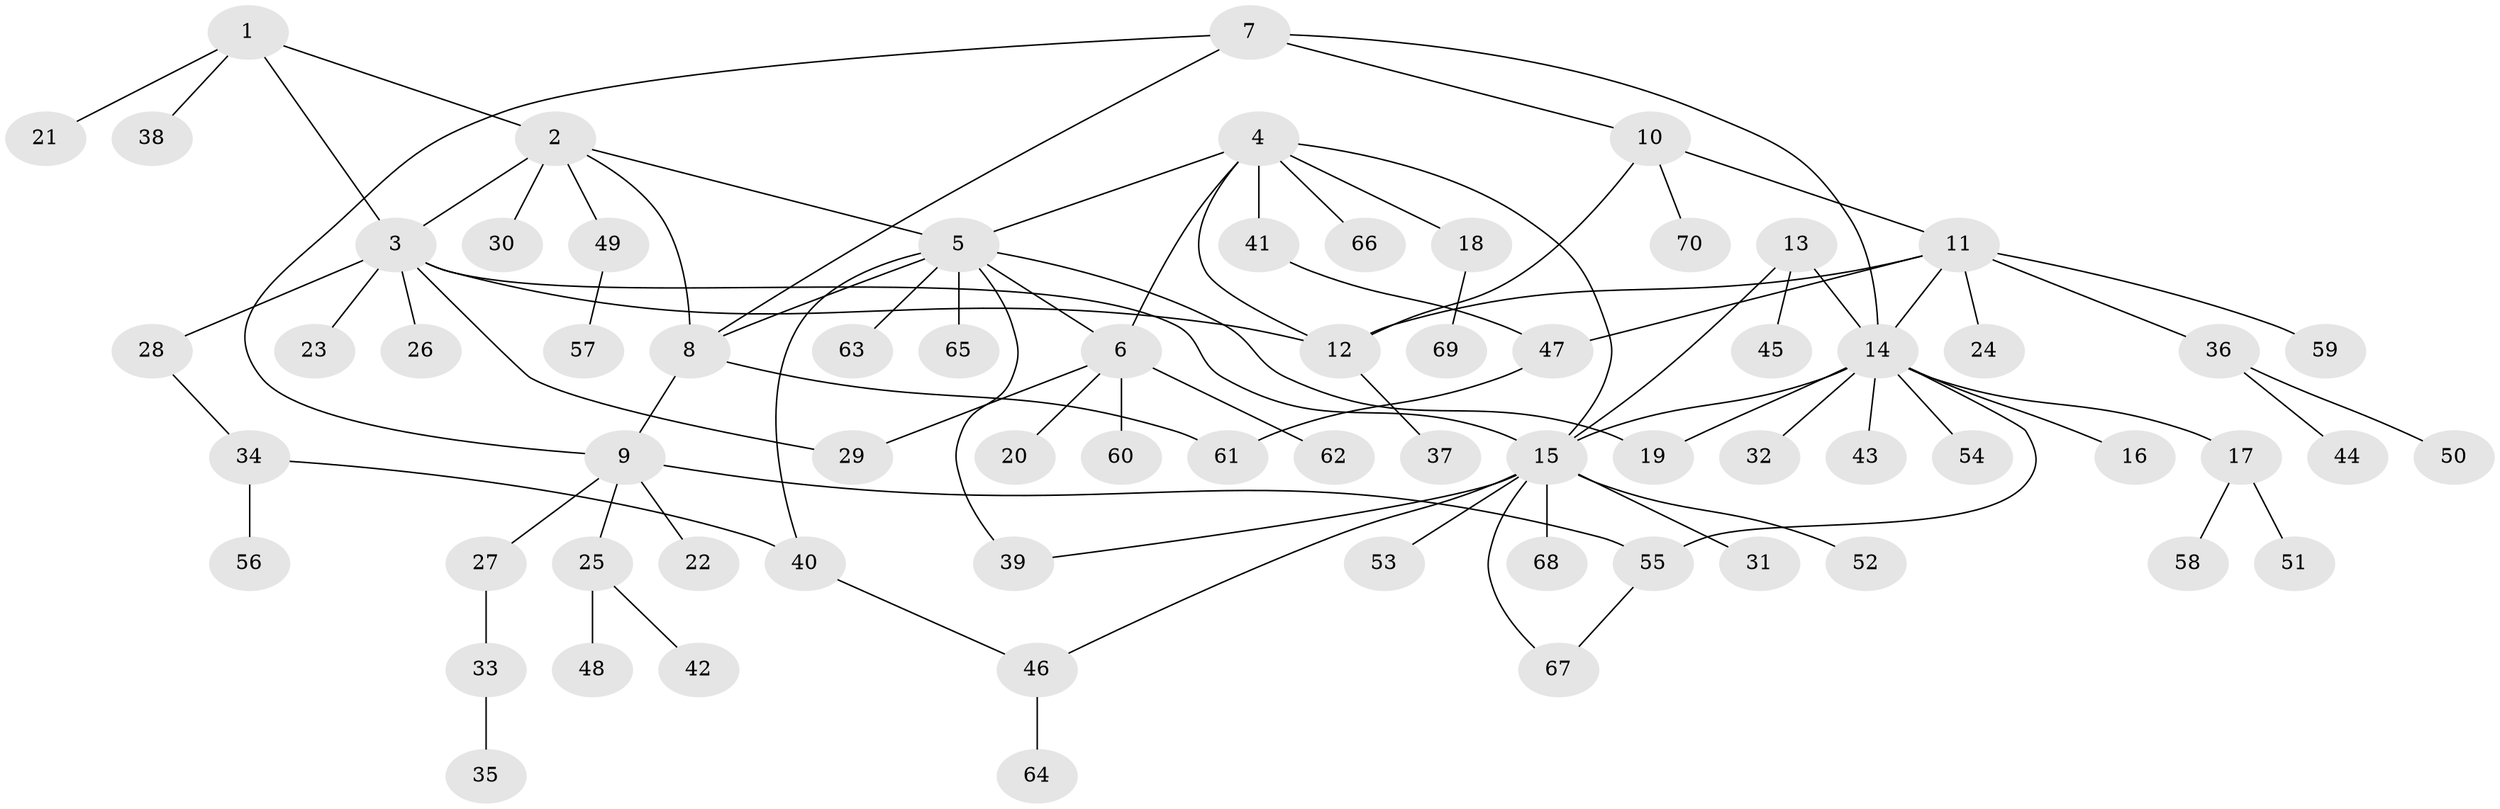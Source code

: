 // coarse degree distribution, {7: 0.018867924528301886, 6: 0.05660377358490566, 8: 0.03773584905660377, 12: 0.03773584905660377, 2: 0.22641509433962265, 11: 0.018867924528301886, 1: 0.5660377358490566, 3: 0.03773584905660377}
// Generated by graph-tools (version 1.1) at 2025/24/03/03/25 07:24:12]
// undirected, 70 vertices, 89 edges
graph export_dot {
graph [start="1"]
  node [color=gray90,style=filled];
  1;
  2;
  3;
  4;
  5;
  6;
  7;
  8;
  9;
  10;
  11;
  12;
  13;
  14;
  15;
  16;
  17;
  18;
  19;
  20;
  21;
  22;
  23;
  24;
  25;
  26;
  27;
  28;
  29;
  30;
  31;
  32;
  33;
  34;
  35;
  36;
  37;
  38;
  39;
  40;
  41;
  42;
  43;
  44;
  45;
  46;
  47;
  48;
  49;
  50;
  51;
  52;
  53;
  54;
  55;
  56;
  57;
  58;
  59;
  60;
  61;
  62;
  63;
  64;
  65;
  66;
  67;
  68;
  69;
  70;
  1 -- 2;
  1 -- 3;
  1 -- 21;
  1 -- 38;
  2 -- 3;
  2 -- 5;
  2 -- 8;
  2 -- 30;
  2 -- 49;
  3 -- 12;
  3 -- 15;
  3 -- 23;
  3 -- 26;
  3 -- 28;
  3 -- 29;
  4 -- 5;
  4 -- 6;
  4 -- 12;
  4 -- 15;
  4 -- 18;
  4 -- 41;
  4 -- 66;
  5 -- 6;
  5 -- 8;
  5 -- 19;
  5 -- 39;
  5 -- 40;
  5 -- 63;
  5 -- 65;
  6 -- 20;
  6 -- 29;
  6 -- 60;
  6 -- 62;
  7 -- 8;
  7 -- 9;
  7 -- 10;
  7 -- 14;
  8 -- 9;
  8 -- 61;
  9 -- 22;
  9 -- 25;
  9 -- 27;
  9 -- 55;
  10 -- 11;
  10 -- 12;
  10 -- 70;
  11 -- 12;
  11 -- 14;
  11 -- 24;
  11 -- 36;
  11 -- 47;
  11 -- 59;
  12 -- 37;
  13 -- 14;
  13 -- 15;
  13 -- 45;
  14 -- 15;
  14 -- 16;
  14 -- 17;
  14 -- 19;
  14 -- 32;
  14 -- 43;
  14 -- 54;
  14 -- 55;
  15 -- 31;
  15 -- 39;
  15 -- 46;
  15 -- 52;
  15 -- 53;
  15 -- 67;
  15 -- 68;
  17 -- 51;
  17 -- 58;
  18 -- 69;
  25 -- 42;
  25 -- 48;
  27 -- 33;
  28 -- 34;
  33 -- 35;
  34 -- 40;
  34 -- 56;
  36 -- 44;
  36 -- 50;
  40 -- 46;
  41 -- 47;
  46 -- 64;
  47 -- 61;
  49 -- 57;
  55 -- 67;
}
